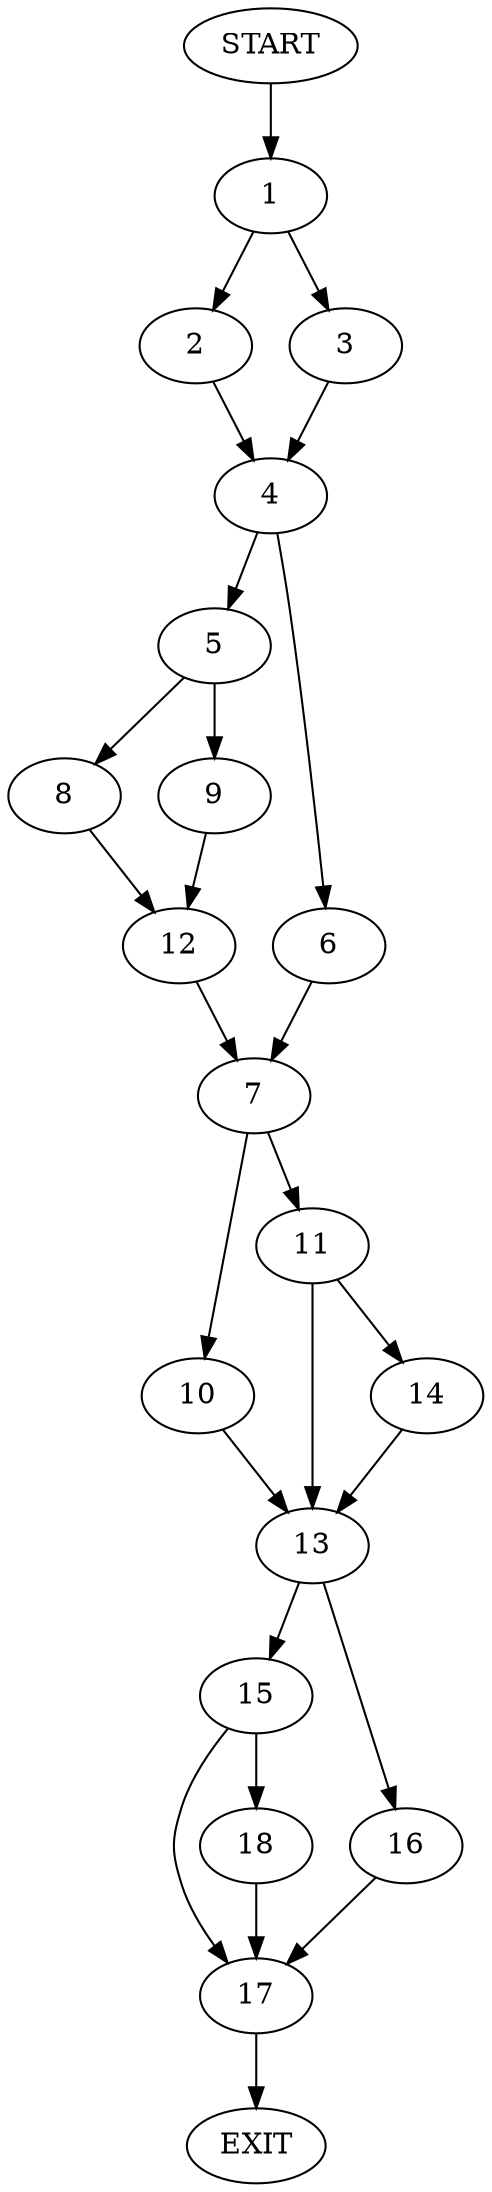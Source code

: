 digraph {
0 [label="START"]
19 [label="EXIT"]
0 -> 1
1 -> 2
1 -> 3
3 -> 4
2 -> 4
4 -> 5
4 -> 6
6 -> 7
5 -> 8
5 -> 9
7 -> 10
7 -> 11
8 -> 12
9 -> 12
12 -> 7
10 -> 13
11 -> 13
11 -> 14
13 -> 15
13 -> 16
14 -> 13
16 -> 17
15 -> 18
15 -> 17
17 -> 19
18 -> 17
}
